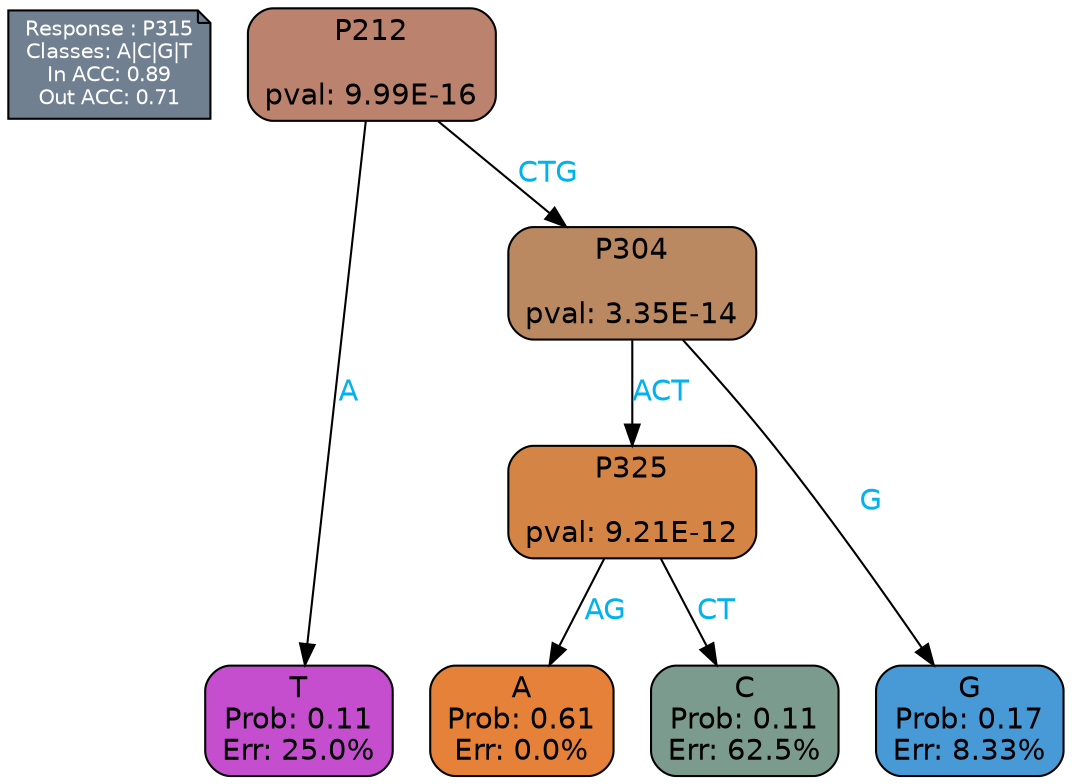 digraph Tree {
node [shape=box, style="filled, rounded", color="black", fontname=helvetica] ;
graph [ranksep=equally, splines=polylines, bgcolor=transparent, dpi=600] ;
edge [fontname=helvetica] ;
LEGEND [label="Response : P315
Classes: A|C|G|T
In ACC: 0.89
Out ACC: 0.71
",shape=note,align=left,style=filled,fillcolor="slategray",fontcolor="white",fontsize=10];1 [label="P212

pval: 9.99E-16", fillcolor="#bb826d"] ;
2 [label="T
Prob: 0.11
Err: 25.0%", fillcolor="#c54ecf"] ;
3 [label="P304

pval: 3.35E-14", fillcolor="#ba8961"] ;
4 [label="P325

pval: 9.21E-12", fillcolor="#d48546"] ;
5 [label="A
Prob: 0.61
Err: 0.0%", fillcolor="#e58139"] ;
6 [label="C
Prob: 0.11
Err: 62.5%", fillcolor="#7b9b8f"] ;
7 [label="G
Prob: 0.17
Err: 8.33%", fillcolor="#479ad6"] ;
1 -> 2 [label="A",fontcolor=deepskyblue2] ;
1 -> 3 [label="CTG",fontcolor=deepskyblue2] ;
3 -> 4 [label="ACT",fontcolor=deepskyblue2] ;
3 -> 7 [label="G",fontcolor=deepskyblue2] ;
4 -> 5 [label="AG",fontcolor=deepskyblue2] ;
4 -> 6 [label="CT",fontcolor=deepskyblue2] ;
{rank = same; 2;5;6;7;}{rank = same; LEGEND;1;}}